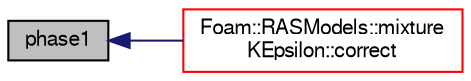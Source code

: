digraph "phase1"
{
  bgcolor="transparent";
  edge [fontname="FreeSans",fontsize="10",labelfontname="FreeSans",labelfontsize="10"];
  node [fontname="FreeSans",fontsize="10",shape=record];
  rankdir="LR";
  Node46 [label="phase1",height=0.2,width=0.4,color="black", fillcolor="grey75", style="filled", fontcolor="black"];
  Node46 -> Node47 [dir="back",color="midnightblue",fontsize="10",style="solid",fontname="FreeSans"];
  Node47 [label="Foam::RASModels::mixture\lKEpsilon::correct",height=0.2,width=0.4,color="red",URL="$a31190.html#a3ae44b28050c3aa494c1d8e18cf618c1",tooltip="Solve the turbulence equations and correct the turbulence viscosity. "];
}

